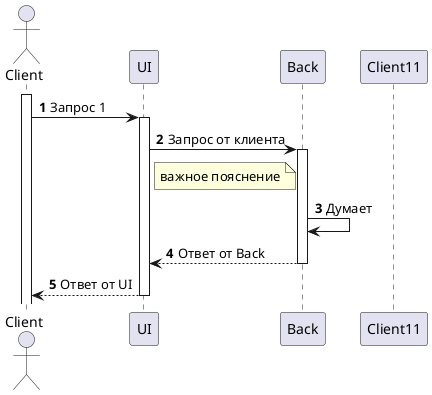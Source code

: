 @startuml test_name
    autonumber

    actor Client
    
    participant UI
    participant Back

    activate Client
      Client -> UI: Запрос 1

    activate UI
      UI -> Back: Запрос от клиента

    activate Back
    
      note right of UI: важное пояснение
      
      Back -> Back: Думает
      UI <-- Back: Ответ от Back

    deactivate Back
      Client <-- UI: Ответ от UI

    deactivate UI
    deactivate Client11
@enduml